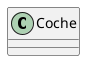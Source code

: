 @startuml
' coste compra y precio venta
' comunicacion por email, local o telefono
' pueden tener que repararse y la reparación influye en el coste de compra
' marca, modelo, matrícula, kilometros, años
' tengo talleres asociados, telefono, persona contacto, direccion
' clientes
class Coche {}
@enduml